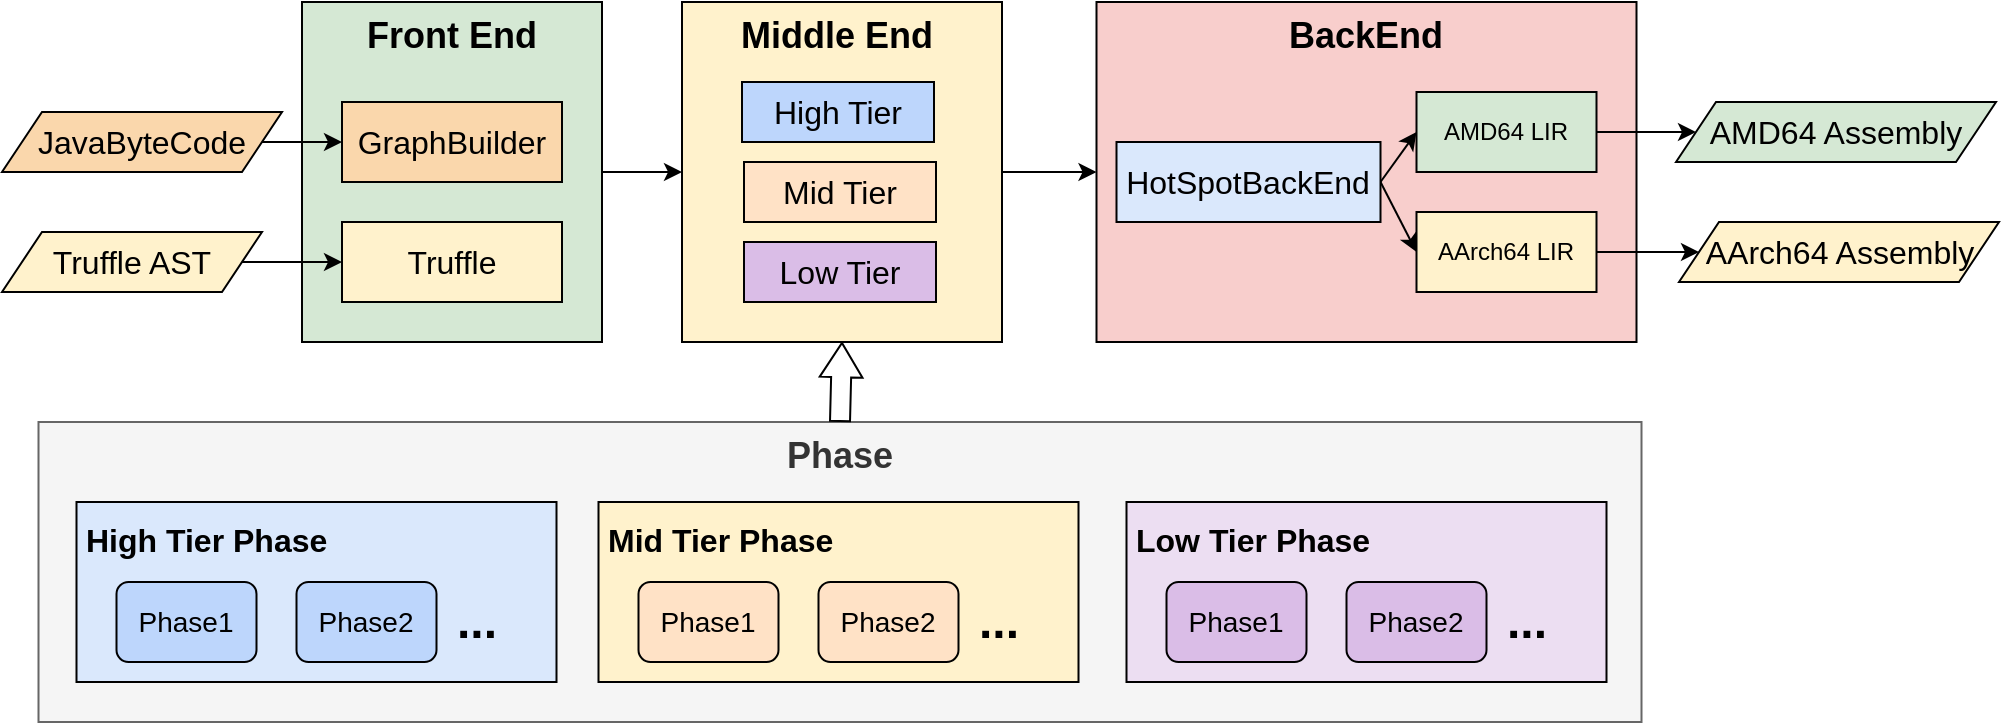 <mxfile version="26.2.9">
  <diagram name="Page-1" id="MgzorA2moqm_CeeAu_sn">
    <mxGraphModel dx="2459" dy="863" grid="1" gridSize="10" guides="1" tooltips="1" connect="1" arrows="1" fold="1" page="1" pageScale="1" pageWidth="827" pageHeight="1169" math="0" shadow="0">
      <root>
        <mxCell id="0" />
        <mxCell id="1" parent="0" />
        <mxCell id="V28VGYGWBruspyK0fXsI-22" style="edgeStyle=orthogonalEdgeStyle;rounded=0;orthogonalLoop=1;jettySize=auto;html=1;exitX=1;exitY=0.5;exitDx=0;exitDy=0;entryX=0;entryY=0.5;entryDx=0;entryDy=0;" parent="1" source="V28VGYGWBruspyK0fXsI-3" target="V28VGYGWBruspyK0fXsI-8" edge="1">
          <mxGeometry relative="1" as="geometry" />
        </mxCell>
        <mxCell id="V28VGYGWBruspyK0fXsI-3" value="&lt;font style=&quot;font-size: 18px;&quot;&gt;&lt;b&gt;Front End&lt;/b&gt;&lt;/font&gt;" style="rounded=0;whiteSpace=wrap;html=1;verticalAlign=top;fillColor=#d5e8d4;strokeColor=default;" parent="1" vertex="1">
          <mxGeometry x="64" y="60" width="150" height="170" as="geometry" />
        </mxCell>
        <mxCell id="V28VGYGWBruspyK0fXsI-1" value="&lt;font style=&quot;font-size: 16px;&quot;&gt;GraphBuilder&lt;/font&gt;" style="rounded=0;whiteSpace=wrap;html=1;fillColor=#fad7ac;strokeColor=default;" parent="1" vertex="1">
          <mxGeometry x="84" y="110" width="110" height="40" as="geometry" />
        </mxCell>
        <mxCell id="V28VGYGWBruspyK0fXsI-2" value="&lt;font style=&quot;font-size: 16px;&quot;&gt;Truffle&lt;/font&gt;" style="rounded=0;whiteSpace=wrap;html=1;fillColor=#fff2cc;strokeColor=default;" parent="1" vertex="1">
          <mxGeometry x="84" y="170" width="110" height="40" as="geometry" />
        </mxCell>
        <mxCell id="V28VGYGWBruspyK0fXsI-19" style="edgeStyle=orthogonalEdgeStyle;rounded=0;orthogonalLoop=1;jettySize=auto;html=1;exitX=1;exitY=0.5;exitDx=0;exitDy=0;entryX=0;entryY=0.5;entryDx=0;entryDy=0;" parent="1" source="V28VGYGWBruspyK0fXsI-5" target="V28VGYGWBruspyK0fXsI-1" edge="1">
          <mxGeometry relative="1" as="geometry" />
        </mxCell>
        <mxCell id="V28VGYGWBruspyK0fXsI-5" value="&lt;span style=&quot;text-wrap-mode: nowrap;&quot;&gt;&lt;font style=&quot;font-size: 16px;&quot;&gt;JavaByteCode&lt;/font&gt;&lt;/span&gt;" style="shape=parallelogram;perimeter=parallelogramPerimeter;whiteSpace=wrap;html=1;fixedSize=1;fillColor=#fad7ac;strokeColor=default;" parent="1" vertex="1">
          <mxGeometry x="-86" y="115" width="140" height="30" as="geometry" />
        </mxCell>
        <mxCell id="V28VGYGWBruspyK0fXsI-21" style="edgeStyle=orthogonalEdgeStyle;rounded=0;orthogonalLoop=1;jettySize=auto;html=1;exitX=1;exitY=0.5;exitDx=0;exitDy=0;entryX=0;entryY=0.5;entryDx=0;entryDy=0;" parent="1" source="V28VGYGWBruspyK0fXsI-6" target="V28VGYGWBruspyK0fXsI-2" edge="1">
          <mxGeometry relative="1" as="geometry" />
        </mxCell>
        <mxCell id="V28VGYGWBruspyK0fXsI-6" value="&lt;span style=&quot;text-wrap-mode: nowrap;&quot;&gt;&lt;font style=&quot;font-size: 16px;&quot;&gt;Truffle AST&lt;/font&gt;&lt;/span&gt;" style="shape=parallelogram;perimeter=parallelogramPerimeter;whiteSpace=wrap;html=1;fixedSize=1;fillColor=#fff2cc;strokeColor=default;" parent="1" vertex="1">
          <mxGeometry x="-86" y="175" width="130" height="30" as="geometry" />
        </mxCell>
        <mxCell id="V28VGYGWBruspyK0fXsI-23" style="edgeStyle=orthogonalEdgeStyle;rounded=0;orthogonalLoop=1;jettySize=auto;html=1;exitX=1;exitY=0.5;exitDx=0;exitDy=0;entryX=0;entryY=0.5;entryDx=0;entryDy=0;" parent="1" source="V28VGYGWBruspyK0fXsI-8" target="V28VGYGWBruspyK0fXsI-9" edge="1">
          <mxGeometry relative="1" as="geometry" />
        </mxCell>
        <mxCell id="V28VGYGWBruspyK0fXsI-8" value="&lt;font style=&quot;font-size: 18px;&quot;&gt;&lt;b&gt;Middle End&amp;nbsp;&lt;/b&gt;&lt;/font&gt;" style="rounded=0;whiteSpace=wrap;html=1;verticalAlign=top;fillColor=#fff2cc;strokeColor=default;" parent="1" vertex="1">
          <mxGeometry x="254" y="60" width="160" height="170" as="geometry" />
        </mxCell>
        <mxCell id="V28VGYGWBruspyK0fXsI-9" value="&lt;font style=&quot;font-size: 18px;&quot;&gt;&lt;b&gt;BackEnd&lt;/b&gt;&lt;/font&gt;" style="rounded=0;whiteSpace=wrap;html=1;verticalAlign=top;fillColor=#f8cecc;strokeColor=default;" parent="1" vertex="1">
          <mxGeometry x="461.25" y="60" width="270" height="170" as="geometry" />
        </mxCell>
        <mxCell id="V28VGYGWBruspyK0fXsI-10" value="&lt;font style=&quot;font-size: 16px;&quot;&gt;High Tier&lt;/font&gt;" style="rounded=0;whiteSpace=wrap;html=1;fillColor=#BDD6FC;strokeColor=default;" parent="1" vertex="1">
          <mxGeometry x="284" y="100" width="96" height="30" as="geometry" />
        </mxCell>
        <mxCell id="V28VGYGWBruspyK0fXsI-11" value="&lt;font style=&quot;font-size: 16px;&quot;&gt;Mid Tier&lt;/font&gt;" style="rounded=0;whiteSpace=wrap;html=1;fillColor=#FFE2C6;strokeColor=default;" parent="1" vertex="1">
          <mxGeometry x="285" y="140" width="96" height="30" as="geometry" />
        </mxCell>
        <mxCell id="V28VGYGWBruspyK0fXsI-12" value="&lt;font style=&quot;font-size: 16px;&quot;&gt;Low Tier&lt;/font&gt;" style="rounded=0;whiteSpace=wrap;html=1;fillColor=light-dark(#dabde7, #392f3f);strokeColor=default;" parent="1" vertex="1">
          <mxGeometry x="285" y="180" width="96" height="30" as="geometry" />
        </mxCell>
        <mxCell id="V28VGYGWBruspyK0fXsI-17" style="rounded=0;orthogonalLoop=1;jettySize=auto;html=1;exitX=1;exitY=0.5;exitDx=0;exitDy=0;entryX=0;entryY=0.5;entryDx=0;entryDy=0;" parent="1" source="V28VGYGWBruspyK0fXsI-14" target="V28VGYGWBruspyK0fXsI-15" edge="1">
          <mxGeometry relative="1" as="geometry" />
        </mxCell>
        <mxCell id="V28VGYGWBruspyK0fXsI-18" style="rounded=0;orthogonalLoop=1;jettySize=auto;html=1;exitX=1;exitY=0.5;exitDx=0;exitDy=0;entryX=0;entryY=0.5;entryDx=0;entryDy=0;" parent="1" source="V28VGYGWBruspyK0fXsI-14" target="V28VGYGWBruspyK0fXsI-16" edge="1">
          <mxGeometry relative="1" as="geometry" />
        </mxCell>
        <mxCell id="V28VGYGWBruspyK0fXsI-14" value="&lt;font style=&quot;font-size: 16px;&quot;&gt;HotSpotBackEnd&lt;/font&gt;" style="rounded=0;whiteSpace=wrap;html=1;fillColor=#dae8fc;strokeColor=default;" parent="1" vertex="1">
          <mxGeometry x="471.25" y="130" width="132" height="40" as="geometry" />
        </mxCell>
        <mxCell id="5idZe8mrwgRvbqZLDoa3-4" style="edgeStyle=orthogonalEdgeStyle;rounded=0;orthogonalLoop=1;jettySize=auto;html=1;entryX=0;entryY=0.5;entryDx=0;entryDy=0;" edge="1" parent="1" source="V28VGYGWBruspyK0fXsI-15" target="5idZe8mrwgRvbqZLDoa3-1">
          <mxGeometry relative="1" as="geometry" />
        </mxCell>
        <mxCell id="V28VGYGWBruspyK0fXsI-15" value="AMD64 LIR" style="rounded=0;whiteSpace=wrap;html=1;fillColor=#d5e8d4;strokeColor=default;" parent="1" vertex="1">
          <mxGeometry x="621.25" y="105" width="90" height="40" as="geometry" />
        </mxCell>
        <mxCell id="5idZe8mrwgRvbqZLDoa3-6" style="edgeStyle=orthogonalEdgeStyle;rounded=0;orthogonalLoop=1;jettySize=auto;html=1;entryX=0;entryY=0.5;entryDx=0;entryDy=0;" edge="1" parent="1" source="V28VGYGWBruspyK0fXsI-16" target="5idZe8mrwgRvbqZLDoa3-2">
          <mxGeometry relative="1" as="geometry" />
        </mxCell>
        <mxCell id="V28VGYGWBruspyK0fXsI-16" value="AArch64 LIR" style="rounded=0;whiteSpace=wrap;html=1;fillColor=#fff2cc;strokeColor=default;" parent="1" vertex="1">
          <mxGeometry x="621.25" y="165" width="90" height="40" as="geometry" />
        </mxCell>
        <mxCell id="V28VGYGWBruspyK0fXsI-24" value="&lt;font style=&quot;font-size: 18px;&quot;&gt;&lt;b&gt;Phase&lt;/b&gt;&lt;/font&gt;" style="rounded=0;whiteSpace=wrap;html=1;verticalAlign=top;fillColor=#f5f5f5;fontColor=#333333;strokeColor=#666666;" parent="1" vertex="1">
          <mxGeometry x="-67.75" y="270" width="801.5" height="150" as="geometry" />
        </mxCell>
        <mxCell id="V28VGYGWBruspyK0fXsI-25" value="&lt;font style=&quot;font-size: 16px;&quot;&gt;&lt;b style=&quot;&quot;&gt;High Tier Phase&lt;/b&gt;&lt;/font&gt;" style="rounded=0;whiteSpace=wrap;html=1;verticalAlign=top;align=left;spacing=5;fillColor=#dae8fc;strokeColor=default;" parent="1" vertex="1">
          <mxGeometry x="-48.75" y="310" width="240" height="90" as="geometry" />
        </mxCell>
        <mxCell id="V28VGYGWBruspyK0fXsI-26" value="&lt;font style=&quot;font-size: 14px;&quot;&gt;Phase1&lt;/font&gt;" style="rounded=1;whiteSpace=wrap;html=1;fillColor=#BDD6FC;strokeColor=default;" parent="1" vertex="1">
          <mxGeometry x="-28.75" y="350" width="70" height="40" as="geometry" />
        </mxCell>
        <mxCell id="V28VGYGWBruspyK0fXsI-27" value="&lt;font style=&quot;font-size: 14px;&quot;&gt;Phase2&lt;/font&gt;" style="rounded=1;whiteSpace=wrap;html=1;fillColor=#BDD6FC;strokeColor=default;" parent="1" vertex="1">
          <mxGeometry x="61.25" y="350" width="70" height="40" as="geometry" />
        </mxCell>
        <mxCell id="V28VGYGWBruspyK0fXsI-29" value="&lt;font style=&quot;font-size: 24px;&quot;&gt;&lt;b style=&quot;&quot;&gt;...&lt;/b&gt;&lt;/font&gt;" style="text;html=1;align=center;verticalAlign=middle;resizable=0;points=[];autosize=1;strokeColor=none;fillColor=none;" parent="1" vertex="1">
          <mxGeometry x="131.25" y="350" width="40" height="40" as="geometry" />
        </mxCell>
        <mxCell id="V28VGYGWBruspyK0fXsI-30" value="&lt;font style=&quot;font-size: 16px;&quot;&gt;&lt;b style=&quot;&quot;&gt;Mid Tier Phase&lt;/b&gt;&lt;/font&gt;" style="rounded=0;whiteSpace=wrap;html=1;verticalAlign=top;align=left;spacing=5;fillColor=#fff2cc;strokeColor=default;" parent="1" vertex="1">
          <mxGeometry x="212.25" y="310" width="240" height="90" as="geometry" />
        </mxCell>
        <mxCell id="V28VGYGWBruspyK0fXsI-31" value="&lt;span style=&quot;font-size: 14px;&quot;&gt;Phase1&lt;/span&gt;" style="rounded=1;whiteSpace=wrap;html=1;fillColor=#FFE2C6;strokeColor=default;" parent="1" vertex="1">
          <mxGeometry x="232.25" y="350" width="70" height="40" as="geometry" />
        </mxCell>
        <mxCell id="V28VGYGWBruspyK0fXsI-32" value="&lt;span style=&quot;font-size: 14px;&quot;&gt;Phase2&lt;/span&gt;" style="rounded=1;whiteSpace=wrap;html=1;fillColor=#FFE2C6;strokeColor=default;" parent="1" vertex="1">
          <mxGeometry x="322.25" y="350" width="70" height="40" as="geometry" />
        </mxCell>
        <mxCell id="V28VGYGWBruspyK0fXsI-33" value="&lt;font style=&quot;font-size: 24px;&quot;&gt;&lt;b style=&quot;&quot;&gt;...&lt;/b&gt;&lt;/font&gt;" style="text;html=1;align=center;verticalAlign=middle;resizable=0;points=[];autosize=1;strokeColor=none;fillColor=none;" parent="1" vertex="1">
          <mxGeometry x="392.25" y="350" width="40" height="40" as="geometry" />
        </mxCell>
        <mxCell id="V28VGYGWBruspyK0fXsI-34" value="&lt;font style=&quot;font-size: 16px;&quot;&gt;&lt;b style=&quot;&quot;&gt;Low Tier Phase&lt;/b&gt;&lt;/font&gt;" style="rounded=0;whiteSpace=wrap;html=1;verticalAlign=top;align=left;spacing=5;fillColor=#ECDEF2;strokeColor=default;" parent="1" vertex="1">
          <mxGeometry x="476.25" y="310" width="240" height="90" as="geometry" />
        </mxCell>
        <mxCell id="V28VGYGWBruspyK0fXsI-35" value="&lt;span style=&quot;font-size: 14px;&quot;&gt;Phase1&lt;/span&gt;" style="rounded=1;whiteSpace=wrap;html=1;fillColor=#DABDE7;strokeColor=default;" parent="1" vertex="1">
          <mxGeometry x="496.25" y="350" width="70" height="40" as="geometry" />
        </mxCell>
        <mxCell id="V28VGYGWBruspyK0fXsI-36" value="&lt;span style=&quot;font-size: 14px;&quot;&gt;Phase2&lt;/span&gt;" style="rounded=1;whiteSpace=wrap;html=1;fillColor=#DABDE7;strokeColor=default;" parent="1" vertex="1">
          <mxGeometry x="586.25" y="350" width="70" height="40" as="geometry" />
        </mxCell>
        <mxCell id="V28VGYGWBruspyK0fXsI-37" value="&lt;font style=&quot;font-size: 24px;&quot;&gt;&lt;b style=&quot;&quot;&gt;...&lt;/b&gt;&lt;/font&gt;" style="text;html=1;align=center;verticalAlign=middle;resizable=0;points=[];autosize=1;strokeColor=none;fillColor=none;" parent="1" vertex="1">
          <mxGeometry x="656.25" y="350" width="40" height="40" as="geometry" />
        </mxCell>
        <mxCell id="V28VGYGWBruspyK0fXsI-38" value="" style="shape=flexArrow;endArrow=classic;html=1;rounded=0;entryX=0.5;entryY=1;entryDx=0;entryDy=0;exitX=0.5;exitY=0;exitDx=0;exitDy=0;endWidth=10.37;endSize=5.363;" parent="1" source="V28VGYGWBruspyK0fXsI-24" target="V28VGYGWBruspyK0fXsI-8" edge="1">
          <mxGeometry width="50" height="50" relative="1" as="geometry">
            <mxPoint x="350" y="290" as="sourcePoint" />
            <mxPoint x="400" y="240" as="targetPoint" />
          </mxGeometry>
        </mxCell>
        <mxCell id="5idZe8mrwgRvbqZLDoa3-1" value="&lt;span style=&quot;text-wrap-mode: nowrap;&quot;&gt;&lt;font style=&quot;font-size: 16px;&quot;&gt;AMD64 Assembly&lt;/font&gt;&lt;/span&gt;" style="shape=parallelogram;perimeter=parallelogramPerimeter;whiteSpace=wrap;html=1;fixedSize=1;fillColor=#d5e8d4;strokeColor=default;" vertex="1" parent="1">
          <mxGeometry x="751" y="110" width="160" height="30" as="geometry" />
        </mxCell>
        <mxCell id="5idZe8mrwgRvbqZLDoa3-2" value="&lt;span style=&quot;text-wrap-mode: nowrap;&quot;&gt;&lt;font style=&quot;font-size: 16px;&quot;&gt;AArch64 Assembly&lt;/font&gt;&lt;/span&gt;" style="shape=parallelogram;perimeter=parallelogramPerimeter;whiteSpace=wrap;html=1;fixedSize=1;fillColor=#fff2cc;strokeColor=default;" vertex="1" parent="1">
          <mxGeometry x="752.5" y="170" width="160" height="30" as="geometry" />
        </mxCell>
      </root>
    </mxGraphModel>
  </diagram>
</mxfile>
